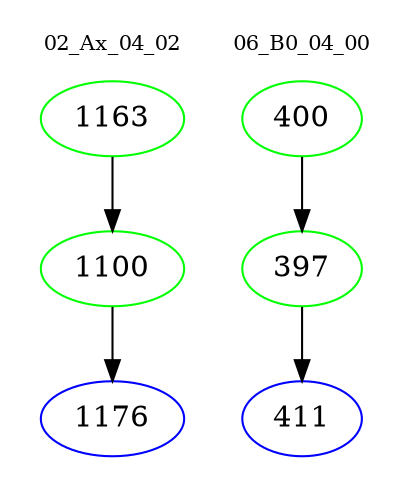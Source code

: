 digraph{
subgraph cluster_0 {
color = white
label = "02_Ax_04_02";
fontsize=10;
T0_1163 [label="1163", color="green"]
T0_1163 -> T0_1100 [color="black"]
T0_1100 [label="1100", color="green"]
T0_1100 -> T0_1176 [color="black"]
T0_1176 [label="1176", color="blue"]
}
subgraph cluster_1 {
color = white
label = "06_B0_04_00";
fontsize=10;
T1_400 [label="400", color="green"]
T1_400 -> T1_397 [color="black"]
T1_397 [label="397", color="green"]
T1_397 -> T1_411 [color="black"]
T1_411 [label="411", color="blue"]
}
}
